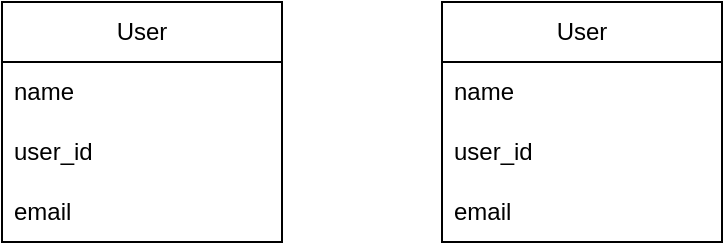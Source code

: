 <mxfile version="24.2.2" type="device">
  <diagram name="Страница — 1" id="Cj_MZBLOssQafcCyGm70">
    <mxGraphModel dx="1050" dy="543" grid="1" gridSize="10" guides="1" tooltips="1" connect="1" arrows="1" fold="1" page="1" pageScale="1" pageWidth="827" pageHeight="1169" math="0" shadow="0">
      <root>
        <mxCell id="0" />
        <mxCell id="1" parent="0" />
        <mxCell id="ua-Riuez_XDpSOT_-tBS-2" value="User" style="swimlane;fontStyle=0;childLayout=stackLayout;horizontal=1;startSize=30;horizontalStack=0;resizeParent=1;resizeParentMax=0;resizeLast=0;collapsible=1;marginBottom=0;whiteSpace=wrap;html=1;" vertex="1" parent="1">
          <mxGeometry x="140" y="120" width="140" height="120" as="geometry" />
        </mxCell>
        <mxCell id="ua-Riuez_XDpSOT_-tBS-3" value="name" style="text;strokeColor=none;fillColor=none;align=left;verticalAlign=middle;spacingLeft=4;spacingRight=4;overflow=hidden;points=[[0,0.5],[1,0.5]];portConstraint=eastwest;rotatable=0;whiteSpace=wrap;html=1;" vertex="1" parent="ua-Riuez_XDpSOT_-tBS-2">
          <mxGeometry y="30" width="140" height="30" as="geometry" />
        </mxCell>
        <mxCell id="ua-Riuez_XDpSOT_-tBS-4" value="user_id" style="text;strokeColor=none;fillColor=none;align=left;verticalAlign=middle;spacingLeft=4;spacingRight=4;overflow=hidden;points=[[0,0.5],[1,0.5]];portConstraint=eastwest;rotatable=0;whiteSpace=wrap;html=1;" vertex="1" parent="ua-Riuez_XDpSOT_-tBS-2">
          <mxGeometry y="60" width="140" height="30" as="geometry" />
        </mxCell>
        <mxCell id="ua-Riuez_XDpSOT_-tBS-5" value="email" style="text;strokeColor=none;fillColor=none;align=left;verticalAlign=middle;spacingLeft=4;spacingRight=4;overflow=hidden;points=[[0,0.5],[1,0.5]];portConstraint=eastwest;rotatable=0;whiteSpace=wrap;html=1;" vertex="1" parent="ua-Riuez_XDpSOT_-tBS-2">
          <mxGeometry y="90" width="140" height="30" as="geometry" />
        </mxCell>
        <mxCell id="ua-Riuez_XDpSOT_-tBS-6" value="User" style="swimlane;fontStyle=0;childLayout=stackLayout;horizontal=1;startSize=30;horizontalStack=0;resizeParent=1;resizeParentMax=0;resizeLast=0;collapsible=1;marginBottom=0;whiteSpace=wrap;html=1;" vertex="1" parent="1">
          <mxGeometry x="360" y="120" width="140" height="120" as="geometry" />
        </mxCell>
        <mxCell id="ua-Riuez_XDpSOT_-tBS-7" value="name" style="text;strokeColor=none;fillColor=none;align=left;verticalAlign=middle;spacingLeft=4;spacingRight=4;overflow=hidden;points=[[0,0.5],[1,0.5]];portConstraint=eastwest;rotatable=0;whiteSpace=wrap;html=1;" vertex="1" parent="ua-Riuez_XDpSOT_-tBS-6">
          <mxGeometry y="30" width="140" height="30" as="geometry" />
        </mxCell>
        <mxCell id="ua-Riuez_XDpSOT_-tBS-8" value="user_id" style="text;strokeColor=none;fillColor=none;align=left;verticalAlign=middle;spacingLeft=4;spacingRight=4;overflow=hidden;points=[[0,0.5],[1,0.5]];portConstraint=eastwest;rotatable=0;whiteSpace=wrap;html=1;" vertex="1" parent="ua-Riuez_XDpSOT_-tBS-6">
          <mxGeometry y="60" width="140" height="30" as="geometry" />
        </mxCell>
        <mxCell id="ua-Riuez_XDpSOT_-tBS-9" value="email" style="text;strokeColor=none;fillColor=none;align=left;verticalAlign=middle;spacingLeft=4;spacingRight=4;overflow=hidden;points=[[0,0.5],[1,0.5]];portConstraint=eastwest;rotatable=0;whiteSpace=wrap;html=1;" vertex="1" parent="ua-Riuez_XDpSOT_-tBS-6">
          <mxGeometry y="90" width="140" height="30" as="geometry" />
        </mxCell>
      </root>
    </mxGraphModel>
  </diagram>
</mxfile>
